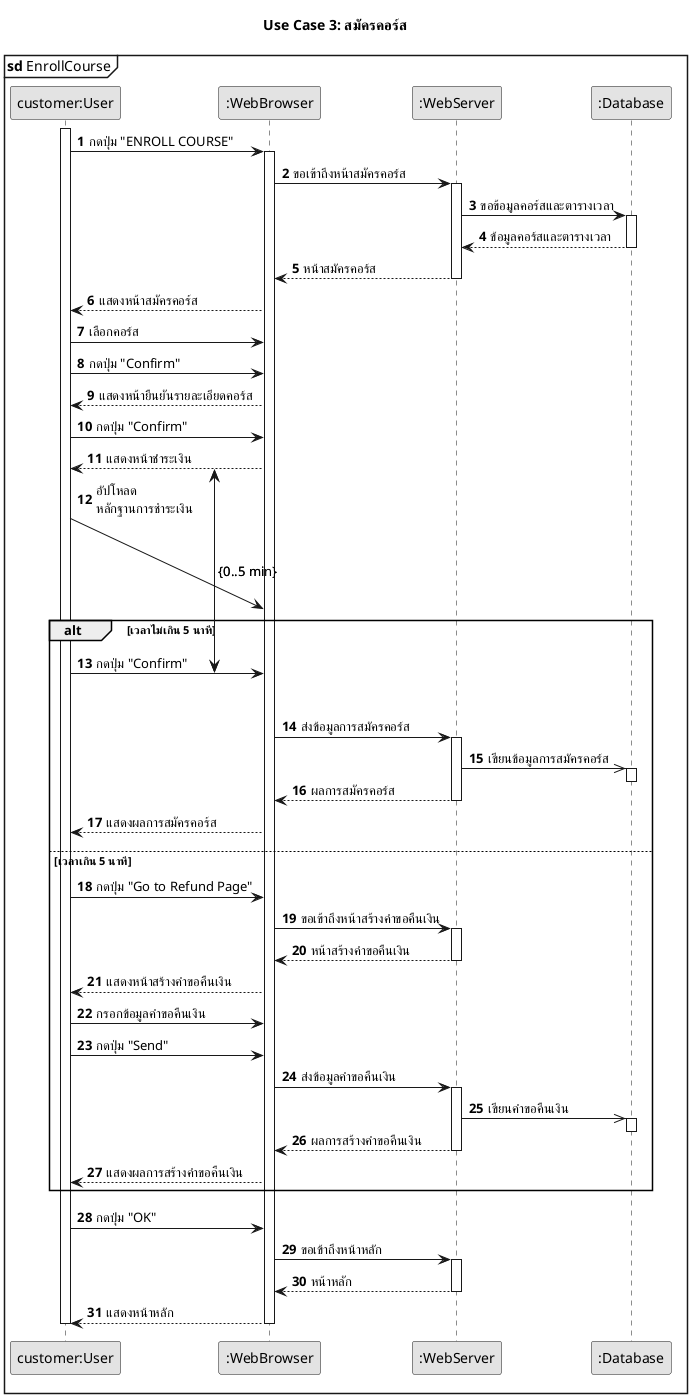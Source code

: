 @startuml
!pragma teoz true
skinparam monochrome true
skinparam defaultFontName Sarabun

title Use Case 3: สมัครคอร์ส
mainframe **sd** EnrollCourse

participant "customer:User" as Customer
participant ":WebBrowser" as Browser
participant ":WebServer" as Server
participant ":Database" as Database

autonumber

activate Customer
Customer -> Browser: กดปุ่ม "ENROLL COURSE"

activate Browser
Browser -> Server: ขอเข้าถึงหน้าสมัครคอร์ส

activate Server
Server -> Database: ขอข้อมูลคอร์สและตารางเวลา

activate Database
Database --> Server: ข้อมูลคอร์สและตารางเวลา
deactivate Database

Server --> Browser: หน้าสมัครคอร์ส
deactivate Server

Browser --> Customer: แสดงหน้าสมัครคอร์ส

Customer -> Browser: เลือกคอร์ส
Customer -> Browser: กดปุ่ม "Confirm"
Browser --> Customer: แสดงหน้ายืนยันรายละเอียดคอร์ส

Customer -> Browser: กดปุ่ม "Confirm"

{start} Browser -[hidden]> Server

autonumber 11
& Browser --> Customer: แสดงหน้าชำระเงิน

Customer ->(90) Browser: อัปโหลด\nหลักฐานการชำระเงิน

' alt 1
alt เวลาไม่เกิน 5 นาที

{end} Customer -> Browser: กดปุ่ม "Confirm"
{end} Browser -[hidden]> Server

{start} <-> {end}: {0..5 min}

autonumber 14
Browser -> Server: ส่งข้อมูลการสมัครคอร์ส

activate Server
' Server -> Server: ตรวจสอบข้อมูลการสมัครคอร์ส

' activate Server
' deactivate Server

Server ->> Database: เขียนข้อมูลการสมัครคอร์ส

activate Database
deactivate Database

Server --> Browser: ผลการสมัครคอร์ส
deactivate Server

Browser --> Customer: แสดงผลการสมัครคอร์ส

else เวลาเกิน 5 นาที

Customer -> Browser: กดปุ่ม "Go to Refund Page"
Browser -> Server: ขอเข้าถึงหน้าสร้างคำขอคืนเงิน

activate Server
Server --> Browser: หน้าสร้างคำขอคืนเงิน
deactivate Server

Browser --> Customer: แสดงหน้าสร้างคำขอคืนเงิน
Customer -> Browser: กรอกข้อมูลคำขอคืนเงิน
Customer -> Browser: กดปุ่ม "Send"
Browser -> Server: ส่งข้อมูลคำขอคืนเงิน

activate Server
Server ->> Database: เขียนคำขอคืนเงิน

activate Database
deactivate Database

Server --> Browser: ผลการสร้างคำขอคืนเงิน
deactivate Server

Browser --> Customer: แสดงผลการสร้างคำขอคืนเงิน

'alt 1
end

Customer -> Browser: กดปุ่ม "OK"
Browser -> Server: ขอเข้าถึงหน้าหลัก

activate Server
Server --> Browser: หน้าหลัก
deactivate Server

Browser --> Customer: แสดงหน้าหลัก
deactivate Browser

deactivate Customer
@enduml
